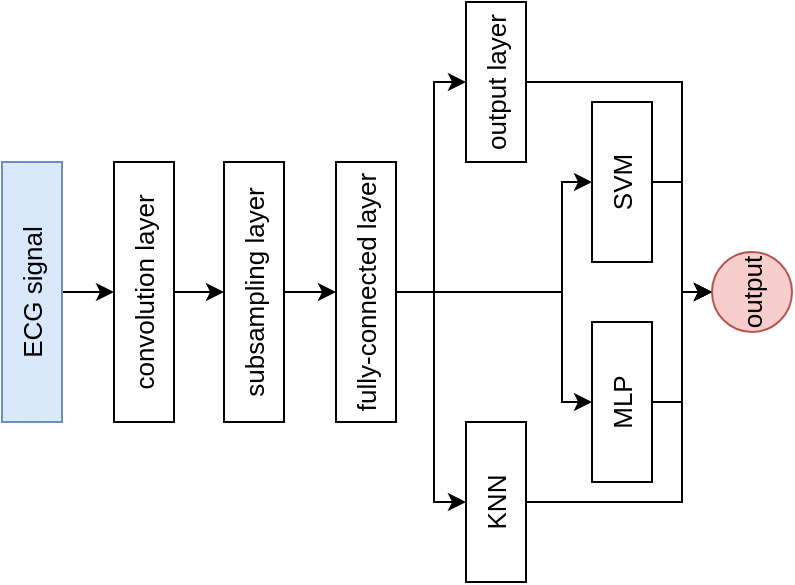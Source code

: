 <mxfile version="13.9.9" type="device"><diagram id="C5RBs43oDa-KdzZeNtuy" name="Page-1"><mxGraphModel dx="1077" dy="-9" grid="1" gridSize="10" guides="1" tooltips="1" connect="1" arrows="1" fold="1" page="0" pageScale="1" pageWidth="827" pageHeight="1169" math="0" shadow="0"><root><mxCell id="WIyWlLk6GJQsqaUBKTNV-0"/><mxCell id="WIyWlLk6GJQsqaUBKTNV-1" parent="WIyWlLk6GJQsqaUBKTNV-0"/><mxCell id="vH1z-QT1fb11qp8fSz17-0" style="edgeStyle=orthogonalEdgeStyle;rounded=0;orthogonalLoop=1;jettySize=auto;html=1;exitX=0.5;exitY=1;exitDx=0;exitDy=0;" parent="WIyWlLk6GJQsqaUBKTNV-1" source="YP9b3oWmhVkJl0-otBg3-0" target="YP9b3oWmhVkJl0-otBg3-3" edge="1"><mxGeometry relative="1" as="geometry"/></mxCell><mxCell id="YP9b3oWmhVkJl0-otBg3-0" value="ECG signal" style="rounded=0;whiteSpace=wrap;html=1;fontSize=13;fillColor=#dae8fc;strokeColor=#6c8ebf;rotation=270;" parent="WIyWlLk6GJQsqaUBKTNV-1" vertex="1"><mxGeometry x="-310" y="845" width="130" height="30" as="geometry"/></mxCell><mxCell id="YP9b3oWmhVkJl0-otBg3-14" style="edgeStyle=orthogonalEdgeStyle;rounded=0;orthogonalLoop=1;jettySize=auto;html=1;exitX=0.5;exitY=1;exitDx=0;exitDy=0;fontSize=14;" parent="WIyWlLk6GJQsqaUBKTNV-1" source="YP9b3oWmhVkJl0-otBg3-3" target="YP9b3oWmhVkJl0-otBg3-4" edge="1"><mxGeometry relative="1" as="geometry"/></mxCell><mxCell id="YP9b3oWmhVkJl0-otBg3-3" value="convolution layer" style="rounded=0;whiteSpace=wrap;html=1;fontSize=13;rotation=270;" parent="WIyWlLk6GJQsqaUBKTNV-1" vertex="1"><mxGeometry x="-254" y="845" width="130" height="30" as="geometry"/></mxCell><mxCell id="YP9b3oWmhVkJl0-otBg3-15" style="edgeStyle=orthogonalEdgeStyle;rounded=0;orthogonalLoop=1;jettySize=auto;html=1;exitX=0.5;exitY=1;exitDx=0;exitDy=0;fontSize=14;" parent="WIyWlLk6GJQsqaUBKTNV-1" source="YP9b3oWmhVkJl0-otBg3-4" target="YP9b3oWmhVkJl0-otBg3-5" edge="1"><mxGeometry relative="1" as="geometry"/></mxCell><mxCell id="YP9b3oWmhVkJl0-otBg3-4" value="subsampling layer" style="rounded=0;whiteSpace=wrap;html=1;fontSize=13;rotation=270;" parent="WIyWlLk6GJQsqaUBKTNV-1" vertex="1"><mxGeometry x="-199" y="845" width="130" height="30" as="geometry"/></mxCell><mxCell id="SyUydzsqdIXV8Vyk0Stq-24" style="edgeStyle=orthogonalEdgeStyle;rounded=0;orthogonalLoop=1;jettySize=auto;html=1;exitX=0.5;exitY=1;exitDx=0;exitDy=0;entryX=0.5;entryY=0;entryDx=0;entryDy=0;" edge="1" parent="WIyWlLk6GJQsqaUBKTNV-1" source="YP9b3oWmhVkJl0-otBg3-5" target="SyUydzsqdIXV8Vyk0Stq-22"><mxGeometry relative="1" as="geometry"><Array as="points"><mxPoint x="-44" y="860"/><mxPoint x="-44" y="755"/></Array></mxGeometry></mxCell><mxCell id="SyUydzsqdIXV8Vyk0Stq-25" style="edgeStyle=orthogonalEdgeStyle;rounded=0;orthogonalLoop=1;jettySize=auto;html=1;exitX=0.5;exitY=1;exitDx=0;exitDy=0;entryX=0.5;entryY=0;entryDx=0;entryDy=0;" edge="1" parent="WIyWlLk6GJQsqaUBKTNV-1" source="YP9b3oWmhVkJl0-otBg3-5" target="vH1z-QT1fb11qp8fSz17-5"><mxGeometry relative="1" as="geometry"><Array as="points"><mxPoint x="-44" y="860"/><mxPoint x="-44" y="965"/></Array></mxGeometry></mxCell><mxCell id="SyUydzsqdIXV8Vyk0Stq-26" style="edgeStyle=orthogonalEdgeStyle;rounded=0;orthogonalLoop=1;jettySize=auto;html=1;exitX=0.5;exitY=1;exitDx=0;exitDy=0;entryX=0.5;entryY=0;entryDx=0;entryDy=0;" edge="1" parent="WIyWlLk6GJQsqaUBKTNV-1" source="YP9b3oWmhVkJl0-otBg3-5" target="vH1z-QT1fb11qp8fSz17-6"><mxGeometry relative="1" as="geometry"><Array as="points"><mxPoint x="20" y="860"/><mxPoint x="20" y="805"/></Array></mxGeometry></mxCell><mxCell id="SyUydzsqdIXV8Vyk0Stq-27" style="edgeStyle=orthogonalEdgeStyle;rounded=0;orthogonalLoop=1;jettySize=auto;html=1;exitX=0.5;exitY=1;exitDx=0;exitDy=0;entryX=0.5;entryY=0;entryDx=0;entryDy=0;" edge="1" parent="WIyWlLk6GJQsqaUBKTNV-1" source="YP9b3oWmhVkJl0-otBg3-5" target="vH1z-QT1fb11qp8fSz17-7"><mxGeometry relative="1" as="geometry"><Array as="points"><mxPoint x="20" y="860"/><mxPoint x="20" y="915"/></Array></mxGeometry></mxCell><mxCell id="YP9b3oWmhVkJl0-otBg3-5" value="fully-connected layer" style="rounded=0;whiteSpace=wrap;html=1;fontSize=13;rotation=270;" parent="WIyWlLk6GJQsqaUBKTNV-1" vertex="1"><mxGeometry x="-143" y="845" width="130" height="30" as="geometry"/></mxCell><mxCell id="SyUydzsqdIXV8Vyk0Stq-31" style="edgeStyle=orthogonalEdgeStyle;rounded=0;orthogonalLoop=1;jettySize=auto;html=1;exitX=0.5;exitY=1;exitDx=0;exitDy=0;entryX=0.5;entryY=0;entryDx=0;entryDy=0;" edge="1" parent="WIyWlLk6GJQsqaUBKTNV-1" source="vH1z-QT1fb11qp8fSz17-5" target="SyUydzsqdIXV8Vyk0Stq-0"><mxGeometry relative="1" as="geometry"><Array as="points"><mxPoint x="80" y="965"/><mxPoint x="80" y="860"/></Array></mxGeometry></mxCell><mxCell id="vH1z-QT1fb11qp8fSz17-5" value="KNN" style="rounded=0;whiteSpace=wrap;html=1;fontSize=13;rotation=270;" parent="WIyWlLk6GJQsqaUBKTNV-1" vertex="1"><mxGeometry x="-53.0" y="950" width="80" height="30" as="geometry"/></mxCell><mxCell id="SyUydzsqdIXV8Vyk0Stq-28" style="edgeStyle=orthogonalEdgeStyle;rounded=0;orthogonalLoop=1;jettySize=auto;html=1;exitX=0.5;exitY=1;exitDx=0;exitDy=0;entryX=0.5;entryY=0;entryDx=0;entryDy=0;" edge="1" parent="WIyWlLk6GJQsqaUBKTNV-1" source="vH1z-QT1fb11qp8fSz17-6" target="SyUydzsqdIXV8Vyk0Stq-0"><mxGeometry relative="1" as="geometry"><Array as="points"><mxPoint x="80" y="805"/><mxPoint x="80" y="860"/></Array></mxGeometry></mxCell><mxCell id="vH1z-QT1fb11qp8fSz17-6" value="SVM" style="rounded=0;whiteSpace=wrap;html=1;fontSize=13;rotation=270;" parent="WIyWlLk6GJQsqaUBKTNV-1" vertex="1"><mxGeometry x="10.0" y="790" width="80" height="30" as="geometry"/></mxCell><mxCell id="SyUydzsqdIXV8Vyk0Stq-30" style="edgeStyle=orthogonalEdgeStyle;rounded=0;orthogonalLoop=1;jettySize=auto;html=1;exitX=0.5;exitY=1;exitDx=0;exitDy=0;entryX=0.5;entryY=0;entryDx=0;entryDy=0;" edge="1" parent="WIyWlLk6GJQsqaUBKTNV-1" source="vH1z-QT1fb11qp8fSz17-7" target="SyUydzsqdIXV8Vyk0Stq-0"><mxGeometry relative="1" as="geometry"><Array as="points"><mxPoint x="80" y="915"/><mxPoint x="80" y="860"/></Array></mxGeometry></mxCell><mxCell id="vH1z-QT1fb11qp8fSz17-7" value="MLP" style="rounded=0;whiteSpace=wrap;html=1;fontSize=13;rotation=270;" parent="WIyWlLk6GJQsqaUBKTNV-1" vertex="1"><mxGeometry x="10" y="900" width="80" height="30" as="geometry"/></mxCell><mxCell id="SyUydzsqdIXV8Vyk0Stq-0" value="output" style="ellipse;whiteSpace=wrap;html=1;aspect=fixed;fontSize=13;fillColor=#f8cecc;strokeColor=#b85450;rotation=270;" vertex="1" parent="WIyWlLk6GJQsqaUBKTNV-1"><mxGeometry x="95" y="840" width="40" height="40" as="geometry"/></mxCell><mxCell id="SyUydzsqdIXV8Vyk0Stq-29" style="edgeStyle=orthogonalEdgeStyle;rounded=0;orthogonalLoop=1;jettySize=auto;html=1;exitX=0.5;exitY=1;exitDx=0;exitDy=0;entryX=0.5;entryY=0;entryDx=0;entryDy=0;" edge="1" parent="WIyWlLk6GJQsqaUBKTNV-1" source="SyUydzsqdIXV8Vyk0Stq-22" target="SyUydzsqdIXV8Vyk0Stq-0"><mxGeometry relative="1" as="geometry"><Array as="points"><mxPoint x="80" y="755"/><mxPoint x="80" y="860"/></Array></mxGeometry></mxCell><mxCell id="SyUydzsqdIXV8Vyk0Stq-22" value="output layer" style="rounded=0;whiteSpace=wrap;html=1;fontSize=13;rotation=270;" vertex="1" parent="WIyWlLk6GJQsqaUBKTNV-1"><mxGeometry x="-53" y="740" width="80" height="30" as="geometry"/></mxCell></root></mxGraphModel></diagram></mxfile>
